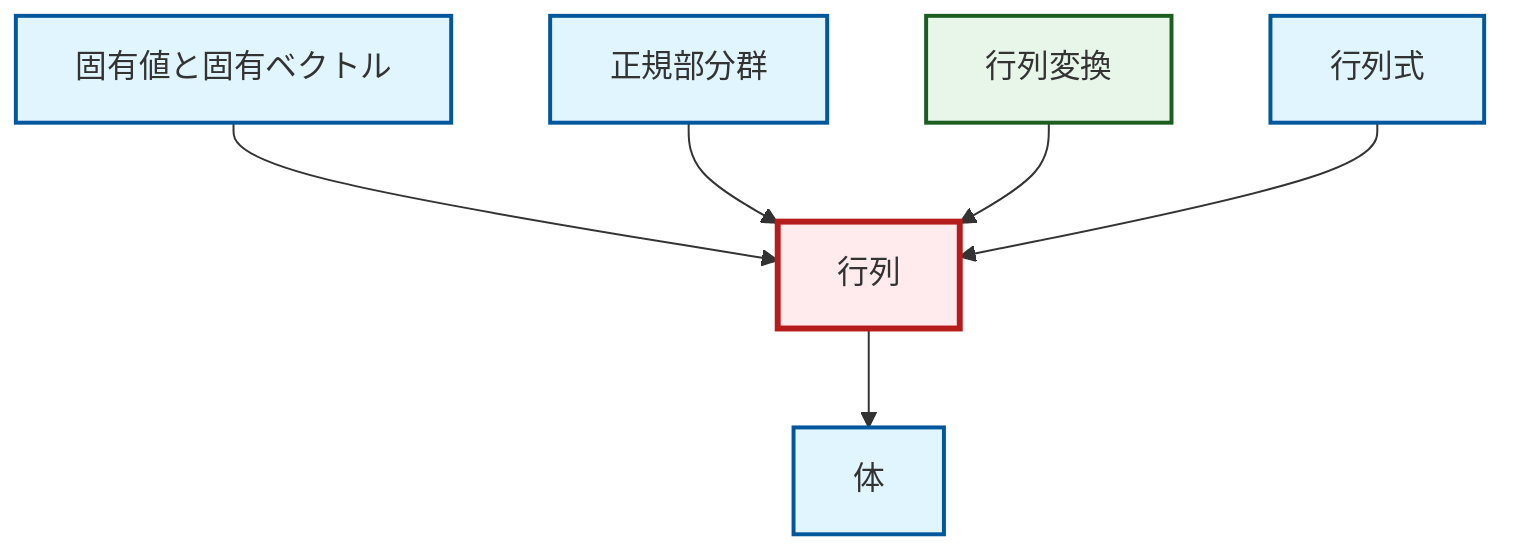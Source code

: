 graph TD
    classDef definition fill:#e1f5fe,stroke:#01579b,stroke-width:2px
    classDef theorem fill:#f3e5f5,stroke:#4a148c,stroke-width:2px
    classDef axiom fill:#fff3e0,stroke:#e65100,stroke-width:2px
    classDef example fill:#e8f5e9,stroke:#1b5e20,stroke-width:2px
    classDef current fill:#ffebee,stroke:#b71c1c,stroke-width:3px
    def-field["体"]:::definition
    def-normal-subgroup["正規部分群"]:::definition
    ex-matrix-transformation["行列変換"]:::example
    def-determinant["行列式"]:::definition
    def-matrix["行列"]:::definition
    def-eigenvalue-eigenvector["固有値と固有ベクトル"]:::definition
    def-eigenvalue-eigenvector --> def-matrix
    def-normal-subgroup --> def-matrix
    def-matrix --> def-field
    ex-matrix-transformation --> def-matrix
    def-determinant --> def-matrix
    class def-matrix current